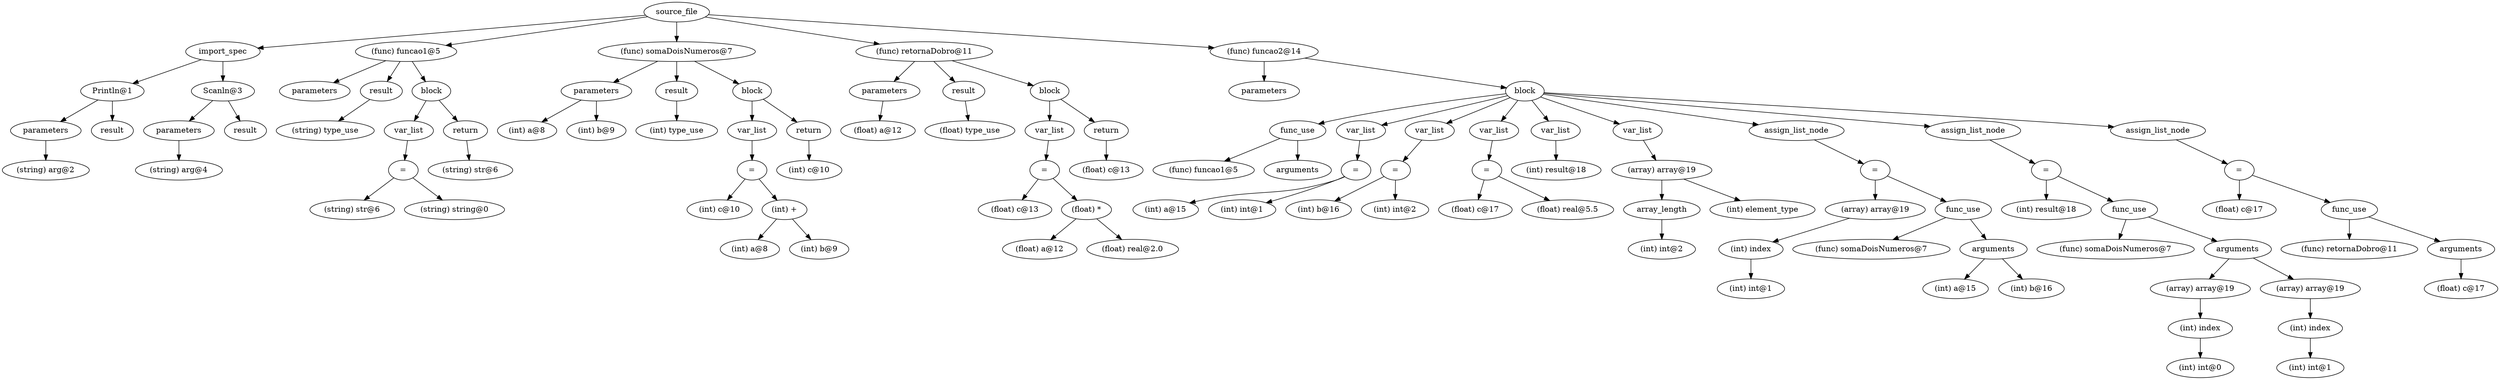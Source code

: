 digraph {
graph [ordering="out"];
node0[label="source_file"];
node1[label="import_spec"];
node2[label="Println@1"];
node3[label="parameters"];
node4[label="(string) arg@2"];
node3 -> node4;
node2 -> node3;
node5[label="result"];
node2 -> node5;
node1 -> node2;
node6[label="Scanln@3"];
node7[label="parameters"];
node8[label="(string) arg@4"];
node7 -> node8;
node6 -> node7;
node9[label="result"];
node6 -> node9;
node1 -> node6;
node0 -> node1;
node10[label="(func) funcao1@5"];
node11[label="parameters"];
node10 -> node11;
node12[label="result"];
node13[label="(string) type_use"];
node12 -> node13;
node10 -> node12;
node14[label="block"];
node15[label="var_list"];
node16[label="="];
node17[label="(string) str@6"];
node16 -> node17;
node18[label="(string) string@0"];
node16 -> node18;
node15 -> node16;
node14 -> node15;
node19[label="return"];
node20[label="(string) str@6"];
node19 -> node20;
node14 -> node19;
node10 -> node14;
node0 -> node10;
node21[label="(func) somaDoisNumeros@7"];
node22[label="parameters"];
node23[label="(int) a@8"];
node22 -> node23;
node24[label="(int) b@9"];
node22 -> node24;
node21 -> node22;
node25[label="result"];
node26[label="(int) type_use"];
node25 -> node26;
node21 -> node25;
node27[label="block"];
node28[label="var_list"];
node29[label="="];
node30[label="(int) c@10"];
node29 -> node30;
node31[label="(int) +"];
node32[label="(int) a@8"];
node31 -> node32;
node33[label="(int) b@9"];
node31 -> node33;
node29 -> node31;
node28 -> node29;
node27 -> node28;
node34[label="return"];
node35[label="(int) c@10"];
node34 -> node35;
node27 -> node34;
node21 -> node27;
node0 -> node21;
node36[label="(func) retornaDobro@11"];
node37[label="parameters"];
node38[label="(float) a@12"];
node37 -> node38;
node36 -> node37;
node39[label="result"];
node40[label="(float) type_use"];
node39 -> node40;
node36 -> node39;
node41[label="block"];
node42[label="var_list"];
node43[label="="];
node44[label="(float) c@13"];
node43 -> node44;
node45[label="(float) *"];
node46[label="(float) a@12"];
node45 -> node46;
node47[label="(float) real@2.0"];
node45 -> node47;
node43 -> node45;
node42 -> node43;
node41 -> node42;
node48[label="return"];
node49[label="(float) c@13"];
node48 -> node49;
node41 -> node48;
node36 -> node41;
node0 -> node36;
node50[label="(func) funcao2@14"];
node51[label="parameters"];
node50 -> node51;
node52[label="block"];
node53[label="func_use"];
node54[label="(func) funcao1@5"];
node53 -> node54;
node55[label="arguments"];
node53 -> node55;
node52 -> node53;
node56[label="var_list"];
node57[label="="];
node58[label="(int) a@15"];
node57 -> node58;
node59[label="(int) int@1"];
node57 -> node59;
node56 -> node57;
node52 -> node56;
node60[label="var_list"];
node61[label="="];
node62[label="(int) b@16"];
node61 -> node62;
node63[label="(int) int@2"];
node61 -> node63;
node60 -> node61;
node52 -> node60;
node64[label="var_list"];
node65[label="="];
node66[label="(float) c@17"];
node65 -> node66;
node67[label="(float) real@5.5"];
node65 -> node67;
node64 -> node65;
node52 -> node64;
node68[label="var_list"];
node69[label="(int) result@18"];
node68 -> node69;
node52 -> node68;
node70[label="var_list"];
node71[label="(array) array@19"];
node72[label="array_length"];
node73[label="(int) int@2"];
node72 -> node73;
node71 -> node72;
node74[label="(int) element_type"];
node71 -> node74;
node70 -> node71;
node52 -> node70;
node75[label="assign_list_node"];
node76[label="="];
node77[label="(array) array@19"];
node78[label="(int) index"];
node79[label="(int) int@1"];
node78 -> node79;
node77 -> node78;
node76 -> node77;
node80[label="func_use"];
node81[label="(func) somaDoisNumeros@7"];
node80 -> node81;
node82[label="arguments"];
node83[label="(int) a@15"];
node82 -> node83;
node84[label="(int) b@16"];
node82 -> node84;
node80 -> node82;
node76 -> node80;
node75 -> node76;
node52 -> node75;
node85[label="assign_list_node"];
node86[label="="];
node87[label="(int) result@18"];
node86 -> node87;
node88[label="func_use"];
node89[label="(func) somaDoisNumeros@7"];
node88 -> node89;
node90[label="arguments"];
node91[label="(array) array@19"];
node92[label="(int) index"];
node93[label="(int) int@0"];
node92 -> node93;
node91 -> node92;
node90 -> node91;
node94[label="(array) array@19"];
node95[label="(int) index"];
node96[label="(int) int@1"];
node95 -> node96;
node94 -> node95;
node90 -> node94;
node88 -> node90;
node86 -> node88;
node85 -> node86;
node52 -> node85;
node97[label="assign_list_node"];
node98[label="="];
node99[label="(float) c@17"];
node98 -> node99;
node100[label="func_use"];
node101[label="(func) retornaDobro@11"];
node100 -> node101;
node102[label="arguments"];
node103[label="(float) c@17"];
node102 -> node103;
node100 -> node102;
node98 -> node100;
node97 -> node98;
node52 -> node97;
node50 -> node52;
node0 -> node50;
}
